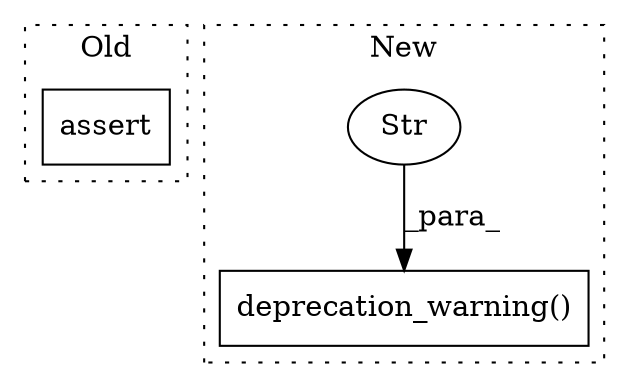 digraph G {
subgraph cluster0 {
1 [label="assert" a="65" s="5219" l="7" shape="box"];
label = "Old";
style="dotted";
}
subgraph cluster1 {
2 [label="deprecation_warning()" a="75" s="7796,7945" l="39,37" shape="box"];
3 [label="Str" a="66" s="7835" l="110" shape="ellipse"];
label = "New";
style="dotted";
}
3 -> 2 [label="_para_"];
}